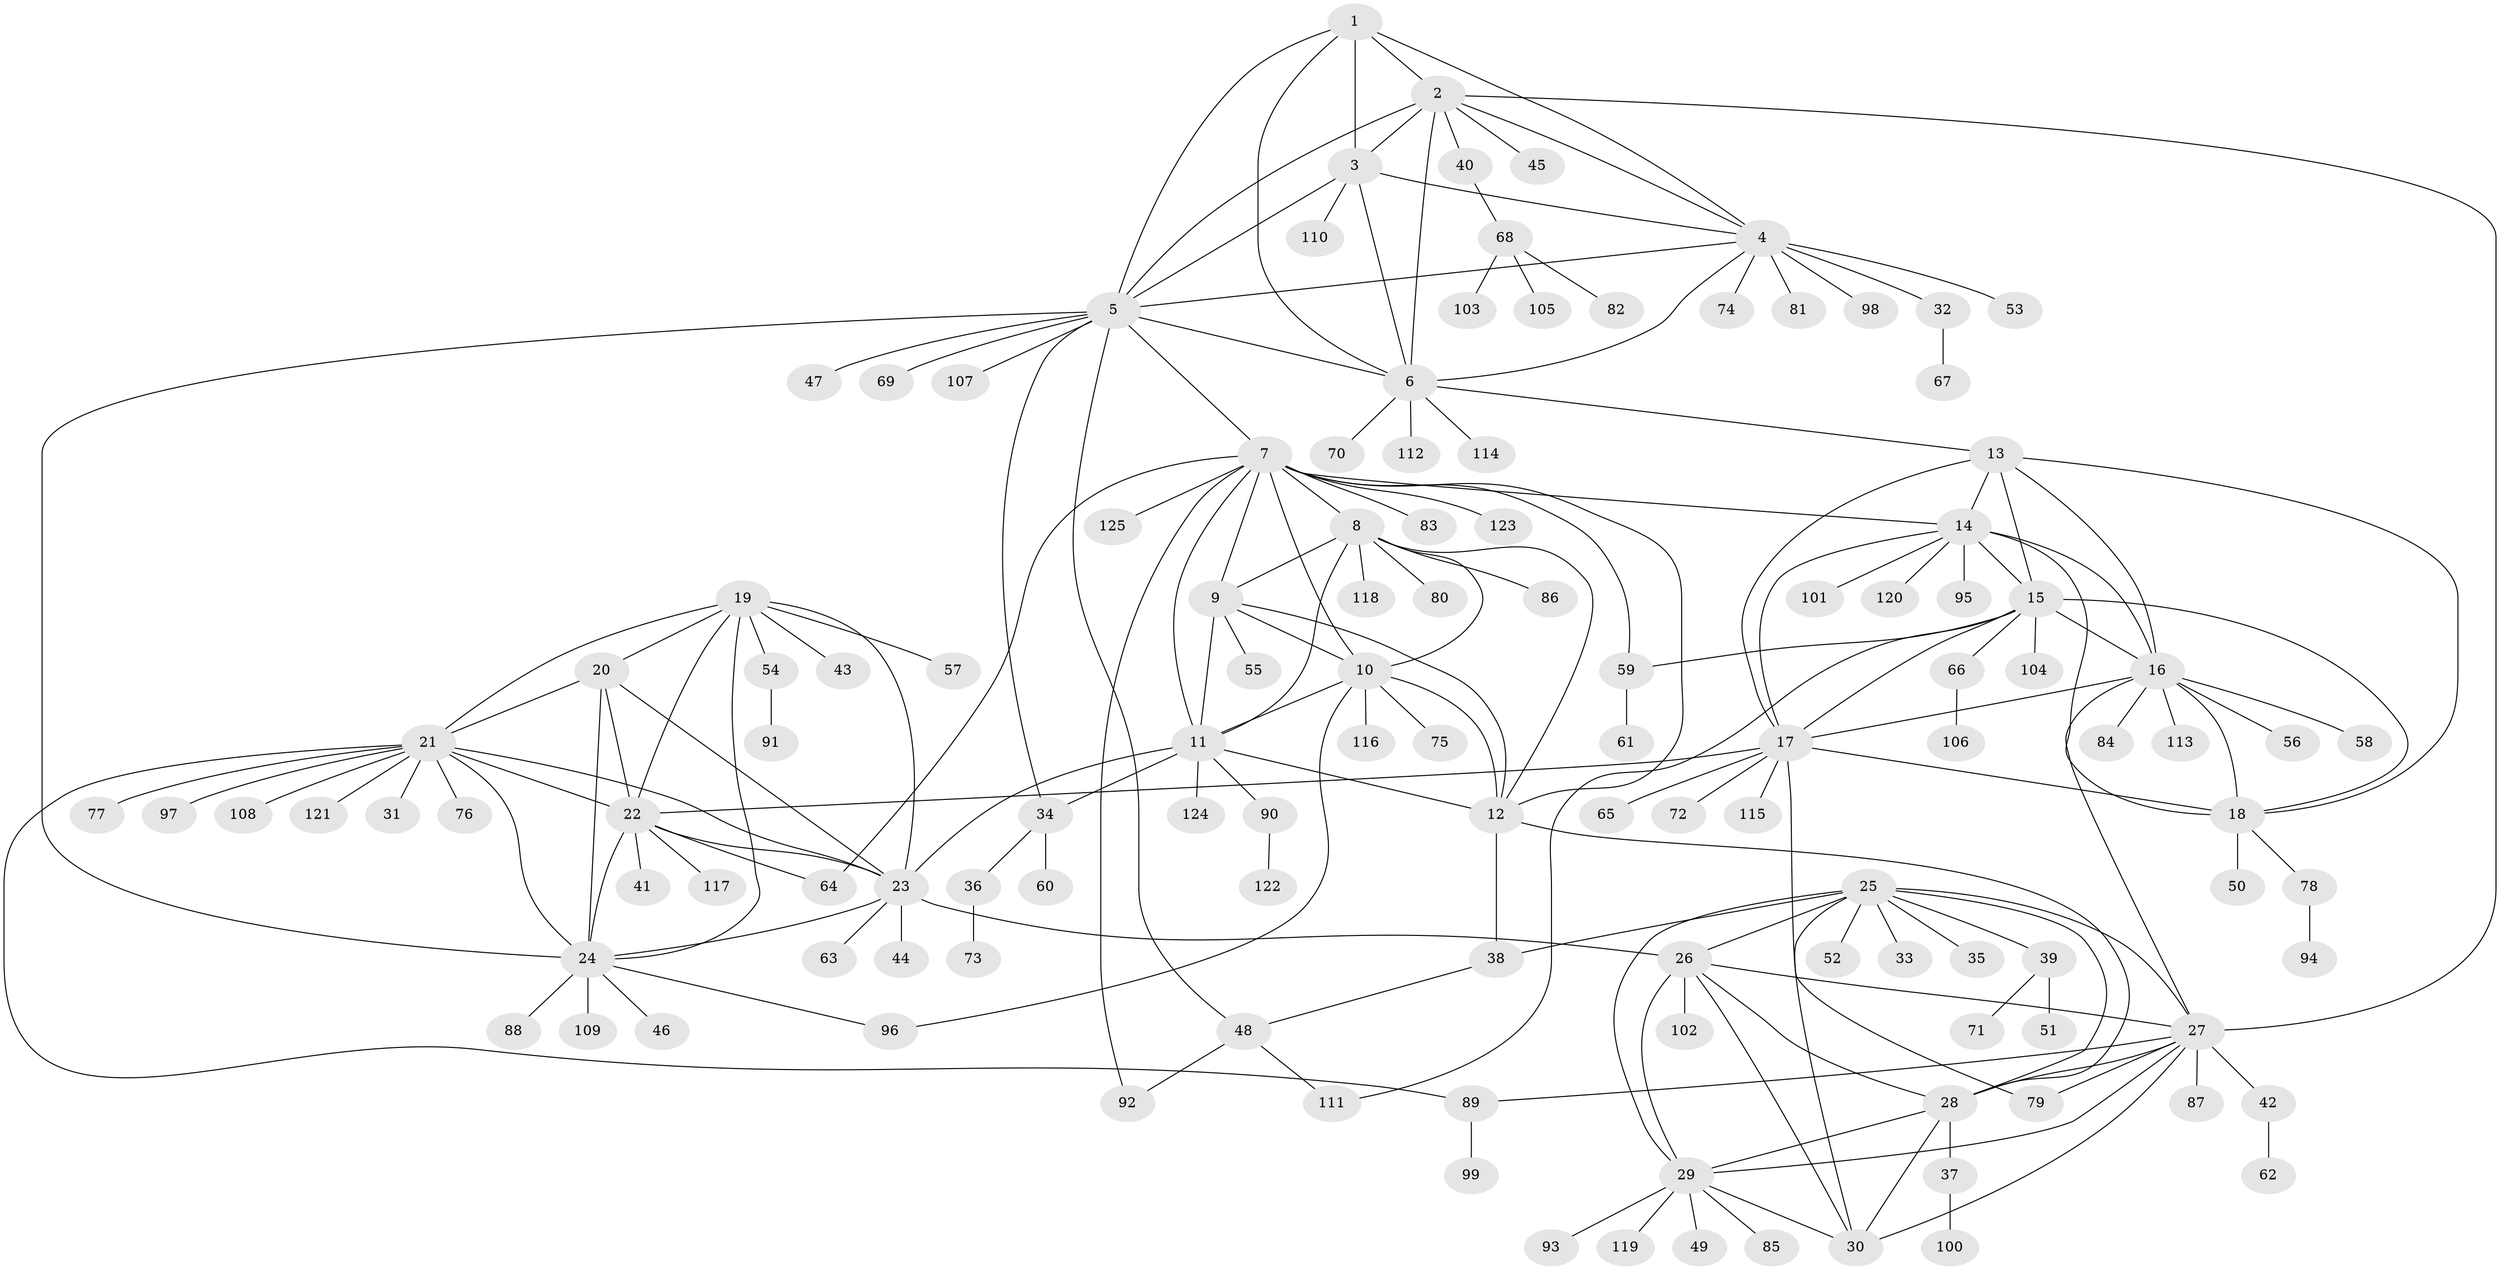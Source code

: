 // Generated by graph-tools (version 1.1) at 2025/26/03/09/25 03:26:37]
// undirected, 125 vertices, 190 edges
graph export_dot {
graph [start="1"]
  node [color=gray90,style=filled];
  1;
  2;
  3;
  4;
  5;
  6;
  7;
  8;
  9;
  10;
  11;
  12;
  13;
  14;
  15;
  16;
  17;
  18;
  19;
  20;
  21;
  22;
  23;
  24;
  25;
  26;
  27;
  28;
  29;
  30;
  31;
  32;
  33;
  34;
  35;
  36;
  37;
  38;
  39;
  40;
  41;
  42;
  43;
  44;
  45;
  46;
  47;
  48;
  49;
  50;
  51;
  52;
  53;
  54;
  55;
  56;
  57;
  58;
  59;
  60;
  61;
  62;
  63;
  64;
  65;
  66;
  67;
  68;
  69;
  70;
  71;
  72;
  73;
  74;
  75;
  76;
  77;
  78;
  79;
  80;
  81;
  82;
  83;
  84;
  85;
  86;
  87;
  88;
  89;
  90;
  91;
  92;
  93;
  94;
  95;
  96;
  97;
  98;
  99;
  100;
  101;
  102;
  103;
  104;
  105;
  106;
  107;
  108;
  109;
  110;
  111;
  112;
  113;
  114;
  115;
  116;
  117;
  118;
  119;
  120;
  121;
  122;
  123;
  124;
  125;
  1 -- 2;
  1 -- 3;
  1 -- 4;
  1 -- 5;
  1 -- 6;
  2 -- 3;
  2 -- 4;
  2 -- 5;
  2 -- 6;
  2 -- 27;
  2 -- 40;
  2 -- 45;
  3 -- 4;
  3 -- 5;
  3 -- 6;
  3 -- 110;
  4 -- 5;
  4 -- 6;
  4 -- 32;
  4 -- 53;
  4 -- 74;
  4 -- 81;
  4 -- 98;
  5 -- 6;
  5 -- 7;
  5 -- 24;
  5 -- 34;
  5 -- 47;
  5 -- 48;
  5 -- 69;
  5 -- 107;
  6 -- 13;
  6 -- 70;
  6 -- 112;
  6 -- 114;
  7 -- 8;
  7 -- 9;
  7 -- 10;
  7 -- 11;
  7 -- 12;
  7 -- 14;
  7 -- 59;
  7 -- 64;
  7 -- 83;
  7 -- 92;
  7 -- 123;
  7 -- 125;
  8 -- 9;
  8 -- 10;
  8 -- 11;
  8 -- 12;
  8 -- 80;
  8 -- 86;
  8 -- 118;
  9 -- 10;
  9 -- 11;
  9 -- 12;
  9 -- 55;
  10 -- 11;
  10 -- 12;
  10 -- 75;
  10 -- 96;
  10 -- 116;
  11 -- 12;
  11 -- 23;
  11 -- 34;
  11 -- 90;
  11 -- 124;
  12 -- 28;
  12 -- 38;
  13 -- 14;
  13 -- 15;
  13 -- 16;
  13 -- 17;
  13 -- 18;
  14 -- 15;
  14 -- 16;
  14 -- 17;
  14 -- 18;
  14 -- 95;
  14 -- 101;
  14 -- 120;
  15 -- 16;
  15 -- 17;
  15 -- 18;
  15 -- 59;
  15 -- 66;
  15 -- 104;
  15 -- 111;
  16 -- 17;
  16 -- 18;
  16 -- 27;
  16 -- 56;
  16 -- 58;
  16 -- 84;
  16 -- 113;
  17 -- 18;
  17 -- 22;
  17 -- 65;
  17 -- 72;
  17 -- 79;
  17 -- 115;
  18 -- 50;
  18 -- 78;
  19 -- 20;
  19 -- 21;
  19 -- 22;
  19 -- 23;
  19 -- 24;
  19 -- 43;
  19 -- 54;
  19 -- 57;
  20 -- 21;
  20 -- 22;
  20 -- 23;
  20 -- 24;
  21 -- 22;
  21 -- 23;
  21 -- 24;
  21 -- 31;
  21 -- 76;
  21 -- 77;
  21 -- 89;
  21 -- 97;
  21 -- 108;
  21 -- 121;
  22 -- 23;
  22 -- 24;
  22 -- 41;
  22 -- 64;
  22 -- 117;
  23 -- 24;
  23 -- 26;
  23 -- 44;
  23 -- 63;
  24 -- 46;
  24 -- 88;
  24 -- 96;
  24 -- 109;
  25 -- 26;
  25 -- 27;
  25 -- 28;
  25 -- 29;
  25 -- 30;
  25 -- 33;
  25 -- 35;
  25 -- 38;
  25 -- 39;
  25 -- 52;
  26 -- 27;
  26 -- 28;
  26 -- 29;
  26 -- 30;
  26 -- 102;
  27 -- 28;
  27 -- 29;
  27 -- 30;
  27 -- 42;
  27 -- 79;
  27 -- 87;
  27 -- 89;
  28 -- 29;
  28 -- 30;
  28 -- 37;
  29 -- 30;
  29 -- 49;
  29 -- 85;
  29 -- 93;
  29 -- 119;
  32 -- 67;
  34 -- 36;
  34 -- 60;
  36 -- 73;
  37 -- 100;
  38 -- 48;
  39 -- 51;
  39 -- 71;
  40 -- 68;
  42 -- 62;
  48 -- 92;
  48 -- 111;
  54 -- 91;
  59 -- 61;
  66 -- 106;
  68 -- 82;
  68 -- 103;
  68 -- 105;
  78 -- 94;
  89 -- 99;
  90 -- 122;
}
